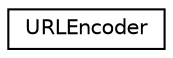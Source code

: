 digraph "Graphical Class Hierarchy"
{
  edge [fontname="Helvetica",fontsize="10",labelfontname="Helvetica",labelfontsize="10"];
  node [fontname="Helvetica",fontsize="10",shape=record];
  rankdir="LR";
  Node0 [label="URLEncoder",height=0.2,width=0.4,color="black", fillcolor="white", style="filled",URL="$class_u_r_l_encoder.html",tooltip="The URLEncoder class. "];
}
